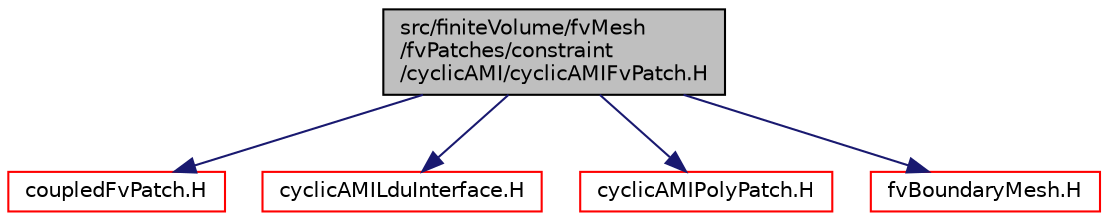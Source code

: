 digraph "src/finiteVolume/fvMesh/fvPatches/constraint/cyclicAMI/cyclicAMIFvPatch.H"
{
  bgcolor="transparent";
  edge [fontname="Helvetica",fontsize="10",labelfontname="Helvetica",labelfontsize="10"];
  node [fontname="Helvetica",fontsize="10",shape=record];
  Node0 [label="src/finiteVolume/fvMesh\l/fvPatches/constraint\l/cyclicAMI/cyclicAMIFvPatch.H",height=0.2,width=0.4,color="black", fillcolor="grey75", style="filled", fontcolor="black"];
  Node0 -> Node1 [color="midnightblue",fontsize="10",style="solid",fontname="Helvetica"];
  Node1 [label="coupledFvPatch.H",height=0.2,width=0.4,color="red",URL="$a03752.html"];
  Node0 -> Node178 [color="midnightblue",fontsize="10",style="solid",fontname="Helvetica"];
  Node178 [label="cyclicAMILduInterface.H",height=0.2,width=0.4,color="red",URL="$a08060.html"];
  Node0 -> Node218 [color="midnightblue",fontsize="10",style="solid",fontname="Helvetica"];
  Node218 [label="cyclicAMIPolyPatch.H",height=0.2,width=0.4,color="red",URL="$a08090.html"];
  Node0 -> Node230 [color="midnightblue",fontsize="10",style="solid",fontname="Helvetica"];
  Node230 [label="fvBoundaryMesh.H",height=0.2,width=0.4,color="red",URL="$a03713.html"];
}
